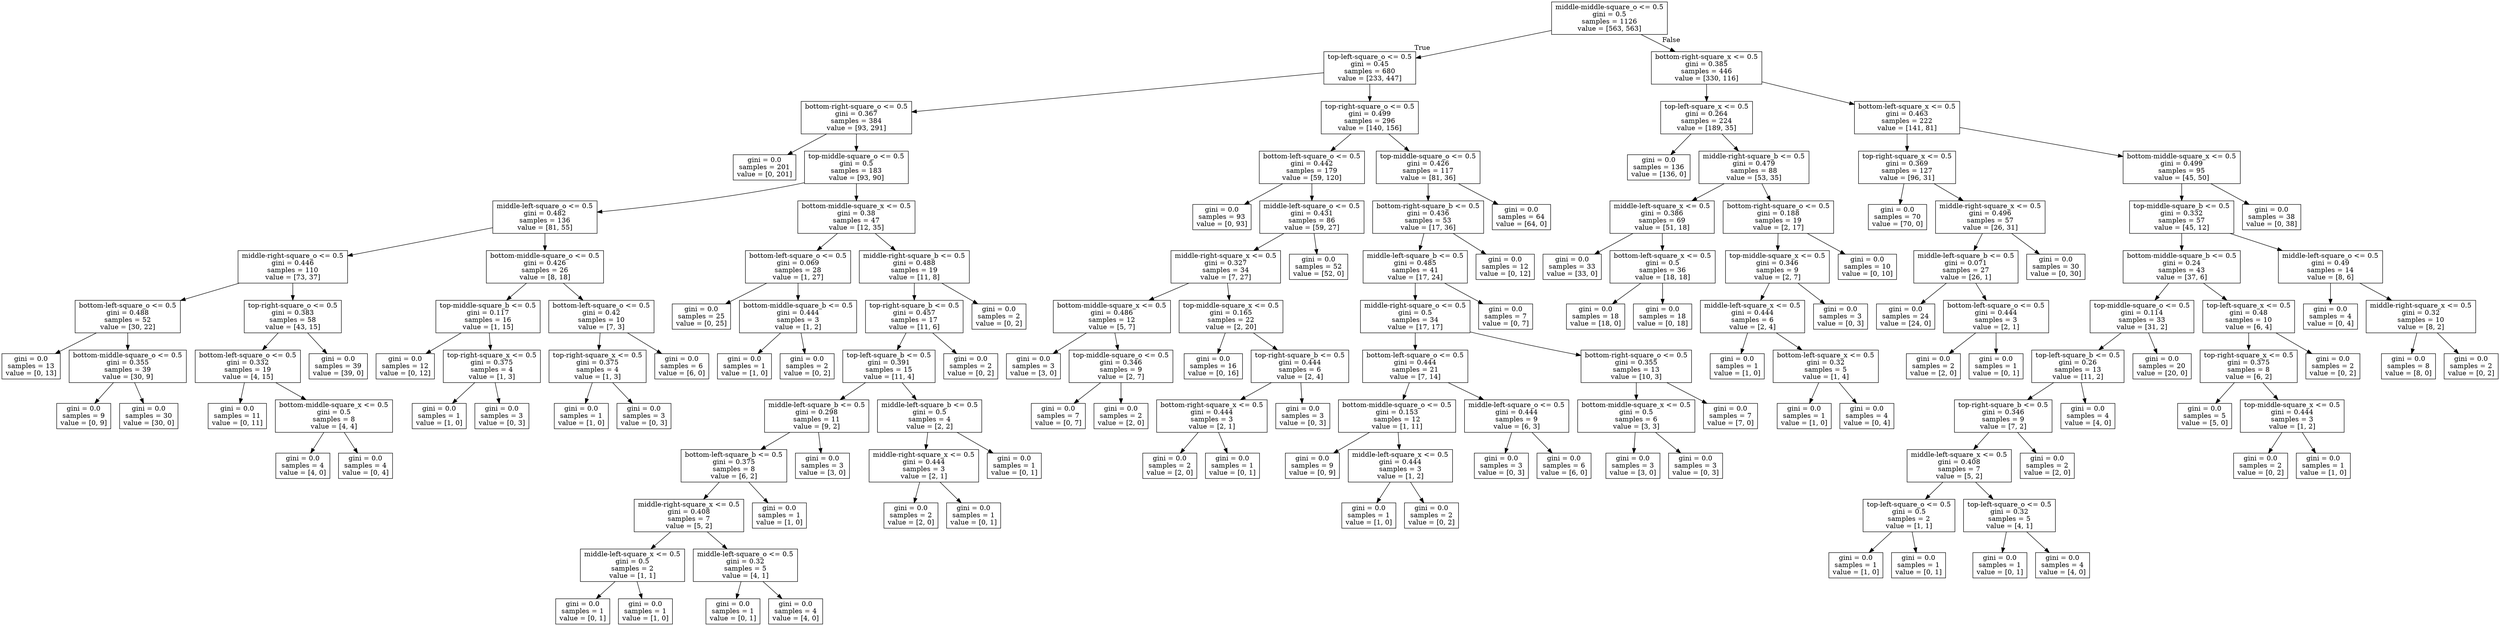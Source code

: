digraph Tree {
node [shape=box] ;
0 [label="middle-middle-square_o <= 0.5\ngini = 0.5\nsamples = 1126\nvalue = [563, 563]"] ;
1 [label="top-left-square_o <= 0.5\ngini = 0.45\nsamples = 680\nvalue = [233, 447]"] ;
0 -> 1 [labeldistance=2.5, labelangle=45, headlabel="True"] ;
2 [label="bottom-right-square_o <= 0.5\ngini = 0.367\nsamples = 384\nvalue = [93, 291]"] ;
1 -> 2 ;
3 [label="gini = 0.0\nsamples = 201\nvalue = [0, 201]"] ;
2 -> 3 ;
4 [label="top-middle-square_o <= 0.5\ngini = 0.5\nsamples = 183\nvalue = [93, 90]"] ;
2 -> 4 ;
5 [label="middle-left-square_o <= 0.5\ngini = 0.482\nsamples = 136\nvalue = [81, 55]"] ;
4 -> 5 ;
6 [label="middle-right-square_o <= 0.5\ngini = 0.446\nsamples = 110\nvalue = [73, 37]"] ;
5 -> 6 ;
7 [label="bottom-left-square_o <= 0.5\ngini = 0.488\nsamples = 52\nvalue = [30, 22]"] ;
6 -> 7 ;
8 [label="gini = 0.0\nsamples = 13\nvalue = [0, 13]"] ;
7 -> 8 ;
9 [label="bottom-middle-square_o <= 0.5\ngini = 0.355\nsamples = 39\nvalue = [30, 9]"] ;
7 -> 9 ;
10 [label="gini = 0.0\nsamples = 9\nvalue = [0, 9]"] ;
9 -> 10 ;
11 [label="gini = 0.0\nsamples = 30\nvalue = [30, 0]"] ;
9 -> 11 ;
12 [label="top-right-square_o <= 0.5\ngini = 0.383\nsamples = 58\nvalue = [43, 15]"] ;
6 -> 12 ;
13 [label="bottom-left-square_o <= 0.5\ngini = 0.332\nsamples = 19\nvalue = [4, 15]"] ;
12 -> 13 ;
14 [label="gini = 0.0\nsamples = 11\nvalue = [0, 11]"] ;
13 -> 14 ;
15 [label="bottom-middle-square_x <= 0.5\ngini = 0.5\nsamples = 8\nvalue = [4, 4]"] ;
13 -> 15 ;
16 [label="gini = 0.0\nsamples = 4\nvalue = [4, 0]"] ;
15 -> 16 ;
17 [label="gini = 0.0\nsamples = 4\nvalue = [0, 4]"] ;
15 -> 17 ;
18 [label="gini = 0.0\nsamples = 39\nvalue = [39, 0]"] ;
12 -> 18 ;
19 [label="bottom-middle-square_o <= 0.5\ngini = 0.426\nsamples = 26\nvalue = [8, 18]"] ;
5 -> 19 ;
20 [label="top-middle-square_b <= 0.5\ngini = 0.117\nsamples = 16\nvalue = [1, 15]"] ;
19 -> 20 ;
21 [label="gini = 0.0\nsamples = 12\nvalue = [0, 12]"] ;
20 -> 21 ;
22 [label="top-right-square_x <= 0.5\ngini = 0.375\nsamples = 4\nvalue = [1, 3]"] ;
20 -> 22 ;
23 [label="gini = 0.0\nsamples = 1\nvalue = [1, 0]"] ;
22 -> 23 ;
24 [label="gini = 0.0\nsamples = 3\nvalue = [0, 3]"] ;
22 -> 24 ;
25 [label="bottom-left-square_o <= 0.5\ngini = 0.42\nsamples = 10\nvalue = [7, 3]"] ;
19 -> 25 ;
26 [label="top-right-square_x <= 0.5\ngini = 0.375\nsamples = 4\nvalue = [1, 3]"] ;
25 -> 26 ;
27 [label="gini = 0.0\nsamples = 1\nvalue = [1, 0]"] ;
26 -> 27 ;
28 [label="gini = 0.0\nsamples = 3\nvalue = [0, 3]"] ;
26 -> 28 ;
29 [label="gini = 0.0\nsamples = 6\nvalue = [6, 0]"] ;
25 -> 29 ;
30 [label="bottom-middle-square_x <= 0.5\ngini = 0.38\nsamples = 47\nvalue = [12, 35]"] ;
4 -> 30 ;
31 [label="bottom-left-square_o <= 0.5\ngini = 0.069\nsamples = 28\nvalue = [1, 27]"] ;
30 -> 31 ;
32 [label="gini = 0.0\nsamples = 25\nvalue = [0, 25]"] ;
31 -> 32 ;
33 [label="bottom-middle-square_b <= 0.5\ngini = 0.444\nsamples = 3\nvalue = [1, 2]"] ;
31 -> 33 ;
34 [label="gini = 0.0\nsamples = 1\nvalue = [1, 0]"] ;
33 -> 34 ;
35 [label="gini = 0.0\nsamples = 2\nvalue = [0, 2]"] ;
33 -> 35 ;
36 [label="middle-right-square_b <= 0.5\ngini = 0.488\nsamples = 19\nvalue = [11, 8]"] ;
30 -> 36 ;
37 [label="top-right-square_b <= 0.5\ngini = 0.457\nsamples = 17\nvalue = [11, 6]"] ;
36 -> 37 ;
38 [label="top-left-square_b <= 0.5\ngini = 0.391\nsamples = 15\nvalue = [11, 4]"] ;
37 -> 38 ;
39 [label="middle-left-square_b <= 0.5\ngini = 0.298\nsamples = 11\nvalue = [9, 2]"] ;
38 -> 39 ;
40 [label="bottom-left-square_b <= 0.5\ngini = 0.375\nsamples = 8\nvalue = [6, 2]"] ;
39 -> 40 ;
41 [label="middle-right-square_x <= 0.5\ngini = 0.408\nsamples = 7\nvalue = [5, 2]"] ;
40 -> 41 ;
42 [label="middle-left-square_x <= 0.5\ngini = 0.5\nsamples = 2\nvalue = [1, 1]"] ;
41 -> 42 ;
43 [label="gini = 0.0\nsamples = 1\nvalue = [0, 1]"] ;
42 -> 43 ;
44 [label="gini = 0.0\nsamples = 1\nvalue = [1, 0]"] ;
42 -> 44 ;
45 [label="middle-left-square_o <= 0.5\ngini = 0.32\nsamples = 5\nvalue = [4, 1]"] ;
41 -> 45 ;
46 [label="gini = 0.0\nsamples = 1\nvalue = [0, 1]"] ;
45 -> 46 ;
47 [label="gini = 0.0\nsamples = 4\nvalue = [4, 0]"] ;
45 -> 47 ;
48 [label="gini = 0.0\nsamples = 1\nvalue = [1, 0]"] ;
40 -> 48 ;
49 [label="gini = 0.0\nsamples = 3\nvalue = [3, 0]"] ;
39 -> 49 ;
50 [label="middle-left-square_b <= 0.5\ngini = 0.5\nsamples = 4\nvalue = [2, 2]"] ;
38 -> 50 ;
51 [label="middle-right-square_x <= 0.5\ngini = 0.444\nsamples = 3\nvalue = [2, 1]"] ;
50 -> 51 ;
52 [label="gini = 0.0\nsamples = 2\nvalue = [2, 0]"] ;
51 -> 52 ;
53 [label="gini = 0.0\nsamples = 1\nvalue = [0, 1]"] ;
51 -> 53 ;
54 [label="gini = 0.0\nsamples = 1\nvalue = [0, 1]"] ;
50 -> 54 ;
55 [label="gini = 0.0\nsamples = 2\nvalue = [0, 2]"] ;
37 -> 55 ;
56 [label="gini = 0.0\nsamples = 2\nvalue = [0, 2]"] ;
36 -> 56 ;
57 [label="top-right-square_o <= 0.5\ngini = 0.499\nsamples = 296\nvalue = [140, 156]"] ;
1 -> 57 ;
58 [label="bottom-left-square_o <= 0.5\ngini = 0.442\nsamples = 179\nvalue = [59, 120]"] ;
57 -> 58 ;
59 [label="gini = 0.0\nsamples = 93\nvalue = [0, 93]"] ;
58 -> 59 ;
60 [label="middle-left-square_o <= 0.5\ngini = 0.431\nsamples = 86\nvalue = [59, 27]"] ;
58 -> 60 ;
61 [label="middle-right-square_x <= 0.5\ngini = 0.327\nsamples = 34\nvalue = [7, 27]"] ;
60 -> 61 ;
62 [label="bottom-middle-square_x <= 0.5\ngini = 0.486\nsamples = 12\nvalue = [5, 7]"] ;
61 -> 62 ;
63 [label="gini = 0.0\nsamples = 3\nvalue = [3, 0]"] ;
62 -> 63 ;
64 [label="top-middle-square_o <= 0.5\ngini = 0.346\nsamples = 9\nvalue = [2, 7]"] ;
62 -> 64 ;
65 [label="gini = 0.0\nsamples = 7\nvalue = [0, 7]"] ;
64 -> 65 ;
66 [label="gini = 0.0\nsamples = 2\nvalue = [2, 0]"] ;
64 -> 66 ;
67 [label="top-middle-square_x <= 0.5\ngini = 0.165\nsamples = 22\nvalue = [2, 20]"] ;
61 -> 67 ;
68 [label="gini = 0.0\nsamples = 16\nvalue = [0, 16]"] ;
67 -> 68 ;
69 [label="top-right-square_b <= 0.5\ngini = 0.444\nsamples = 6\nvalue = [2, 4]"] ;
67 -> 69 ;
70 [label="bottom-right-square_x <= 0.5\ngini = 0.444\nsamples = 3\nvalue = [2, 1]"] ;
69 -> 70 ;
71 [label="gini = 0.0\nsamples = 2\nvalue = [2, 0]"] ;
70 -> 71 ;
72 [label="gini = 0.0\nsamples = 1\nvalue = [0, 1]"] ;
70 -> 72 ;
73 [label="gini = 0.0\nsamples = 3\nvalue = [0, 3]"] ;
69 -> 73 ;
74 [label="gini = 0.0\nsamples = 52\nvalue = [52, 0]"] ;
60 -> 74 ;
75 [label="top-middle-square_o <= 0.5\ngini = 0.426\nsamples = 117\nvalue = [81, 36]"] ;
57 -> 75 ;
76 [label="bottom-right-square_b <= 0.5\ngini = 0.436\nsamples = 53\nvalue = [17, 36]"] ;
75 -> 76 ;
77 [label="middle-left-square_b <= 0.5\ngini = 0.485\nsamples = 41\nvalue = [17, 24]"] ;
76 -> 77 ;
78 [label="middle-right-square_o <= 0.5\ngini = 0.5\nsamples = 34\nvalue = [17, 17]"] ;
77 -> 78 ;
79 [label="bottom-left-square_o <= 0.5\ngini = 0.444\nsamples = 21\nvalue = [7, 14]"] ;
78 -> 79 ;
80 [label="bottom-middle-square_o <= 0.5\ngini = 0.153\nsamples = 12\nvalue = [1, 11]"] ;
79 -> 80 ;
81 [label="gini = 0.0\nsamples = 9\nvalue = [0, 9]"] ;
80 -> 81 ;
82 [label="middle-left-square_x <= 0.5\ngini = 0.444\nsamples = 3\nvalue = [1, 2]"] ;
80 -> 82 ;
83 [label="gini = 0.0\nsamples = 1\nvalue = [1, 0]"] ;
82 -> 83 ;
84 [label="gini = 0.0\nsamples = 2\nvalue = [0, 2]"] ;
82 -> 84 ;
85 [label="middle-left-square_o <= 0.5\ngini = 0.444\nsamples = 9\nvalue = [6, 3]"] ;
79 -> 85 ;
86 [label="gini = 0.0\nsamples = 3\nvalue = [0, 3]"] ;
85 -> 86 ;
87 [label="gini = 0.0\nsamples = 6\nvalue = [6, 0]"] ;
85 -> 87 ;
88 [label="bottom-right-square_o <= 0.5\ngini = 0.355\nsamples = 13\nvalue = [10, 3]"] ;
78 -> 88 ;
89 [label="bottom-middle-square_x <= 0.5\ngini = 0.5\nsamples = 6\nvalue = [3, 3]"] ;
88 -> 89 ;
90 [label="gini = 0.0\nsamples = 3\nvalue = [3, 0]"] ;
89 -> 90 ;
91 [label="gini = 0.0\nsamples = 3\nvalue = [0, 3]"] ;
89 -> 91 ;
92 [label="gini = 0.0\nsamples = 7\nvalue = [7, 0]"] ;
88 -> 92 ;
93 [label="gini = 0.0\nsamples = 7\nvalue = [0, 7]"] ;
77 -> 93 ;
94 [label="gini = 0.0\nsamples = 12\nvalue = [0, 12]"] ;
76 -> 94 ;
95 [label="gini = 0.0\nsamples = 64\nvalue = [64, 0]"] ;
75 -> 95 ;
96 [label="bottom-right-square_x <= 0.5\ngini = 0.385\nsamples = 446\nvalue = [330, 116]"] ;
0 -> 96 [labeldistance=2.5, labelangle=-45, headlabel="False"] ;
97 [label="top-left-square_x <= 0.5\ngini = 0.264\nsamples = 224\nvalue = [189, 35]"] ;
96 -> 97 ;
98 [label="gini = 0.0\nsamples = 136\nvalue = [136, 0]"] ;
97 -> 98 ;
99 [label="middle-right-square_b <= 0.5\ngini = 0.479\nsamples = 88\nvalue = [53, 35]"] ;
97 -> 99 ;
100 [label="middle-left-square_x <= 0.5\ngini = 0.386\nsamples = 69\nvalue = [51, 18]"] ;
99 -> 100 ;
101 [label="gini = 0.0\nsamples = 33\nvalue = [33, 0]"] ;
100 -> 101 ;
102 [label="bottom-left-square_x <= 0.5\ngini = 0.5\nsamples = 36\nvalue = [18, 18]"] ;
100 -> 102 ;
103 [label="gini = 0.0\nsamples = 18\nvalue = [18, 0]"] ;
102 -> 103 ;
104 [label="gini = 0.0\nsamples = 18\nvalue = [0, 18]"] ;
102 -> 104 ;
105 [label="bottom-right-square_o <= 0.5\ngini = 0.188\nsamples = 19\nvalue = [2, 17]"] ;
99 -> 105 ;
106 [label="top-middle-square_x <= 0.5\ngini = 0.346\nsamples = 9\nvalue = [2, 7]"] ;
105 -> 106 ;
107 [label="middle-left-square_x <= 0.5\ngini = 0.444\nsamples = 6\nvalue = [2, 4]"] ;
106 -> 107 ;
108 [label="gini = 0.0\nsamples = 1\nvalue = [1, 0]"] ;
107 -> 108 ;
109 [label="bottom-left-square_x <= 0.5\ngini = 0.32\nsamples = 5\nvalue = [1, 4]"] ;
107 -> 109 ;
110 [label="gini = 0.0\nsamples = 1\nvalue = [1, 0]"] ;
109 -> 110 ;
111 [label="gini = 0.0\nsamples = 4\nvalue = [0, 4]"] ;
109 -> 111 ;
112 [label="gini = 0.0\nsamples = 3\nvalue = [0, 3]"] ;
106 -> 112 ;
113 [label="gini = 0.0\nsamples = 10\nvalue = [0, 10]"] ;
105 -> 113 ;
114 [label="bottom-left-square_x <= 0.5\ngini = 0.463\nsamples = 222\nvalue = [141, 81]"] ;
96 -> 114 ;
115 [label="top-right-square_x <= 0.5\ngini = 0.369\nsamples = 127\nvalue = [96, 31]"] ;
114 -> 115 ;
116 [label="gini = 0.0\nsamples = 70\nvalue = [70, 0]"] ;
115 -> 116 ;
117 [label="middle-right-square_x <= 0.5\ngini = 0.496\nsamples = 57\nvalue = [26, 31]"] ;
115 -> 117 ;
118 [label="middle-left-square_b <= 0.5\ngini = 0.071\nsamples = 27\nvalue = [26, 1]"] ;
117 -> 118 ;
119 [label="gini = 0.0\nsamples = 24\nvalue = [24, 0]"] ;
118 -> 119 ;
120 [label="bottom-left-square_o <= 0.5\ngini = 0.444\nsamples = 3\nvalue = [2, 1]"] ;
118 -> 120 ;
121 [label="gini = 0.0\nsamples = 2\nvalue = [2, 0]"] ;
120 -> 121 ;
122 [label="gini = 0.0\nsamples = 1\nvalue = [0, 1]"] ;
120 -> 122 ;
123 [label="gini = 0.0\nsamples = 30\nvalue = [0, 30]"] ;
117 -> 123 ;
124 [label="bottom-middle-square_x <= 0.5\ngini = 0.499\nsamples = 95\nvalue = [45, 50]"] ;
114 -> 124 ;
125 [label="top-middle-square_b <= 0.5\ngini = 0.332\nsamples = 57\nvalue = [45, 12]"] ;
124 -> 125 ;
126 [label="bottom-middle-square_b <= 0.5\ngini = 0.24\nsamples = 43\nvalue = [37, 6]"] ;
125 -> 126 ;
127 [label="top-middle-square_o <= 0.5\ngini = 0.114\nsamples = 33\nvalue = [31, 2]"] ;
126 -> 127 ;
128 [label="top-left-square_b <= 0.5\ngini = 0.26\nsamples = 13\nvalue = [11, 2]"] ;
127 -> 128 ;
129 [label="top-right-square_b <= 0.5\ngini = 0.346\nsamples = 9\nvalue = [7, 2]"] ;
128 -> 129 ;
130 [label="middle-left-square_x <= 0.5\ngini = 0.408\nsamples = 7\nvalue = [5, 2]"] ;
129 -> 130 ;
131 [label="top-left-square_o <= 0.5\ngini = 0.5\nsamples = 2\nvalue = [1, 1]"] ;
130 -> 131 ;
132 [label="gini = 0.0\nsamples = 1\nvalue = [1, 0]"] ;
131 -> 132 ;
133 [label="gini = 0.0\nsamples = 1\nvalue = [0, 1]"] ;
131 -> 133 ;
134 [label="top-left-square_o <= 0.5\ngini = 0.32\nsamples = 5\nvalue = [4, 1]"] ;
130 -> 134 ;
135 [label="gini = 0.0\nsamples = 1\nvalue = [0, 1]"] ;
134 -> 135 ;
136 [label="gini = 0.0\nsamples = 4\nvalue = [4, 0]"] ;
134 -> 136 ;
137 [label="gini = 0.0\nsamples = 2\nvalue = [2, 0]"] ;
129 -> 137 ;
138 [label="gini = 0.0\nsamples = 4\nvalue = [4, 0]"] ;
128 -> 138 ;
139 [label="gini = 0.0\nsamples = 20\nvalue = [20, 0]"] ;
127 -> 139 ;
140 [label="top-left-square_x <= 0.5\ngini = 0.48\nsamples = 10\nvalue = [6, 4]"] ;
126 -> 140 ;
141 [label="top-right-square_x <= 0.5\ngini = 0.375\nsamples = 8\nvalue = [6, 2]"] ;
140 -> 141 ;
142 [label="gini = 0.0\nsamples = 5\nvalue = [5, 0]"] ;
141 -> 142 ;
143 [label="top-middle-square_x <= 0.5\ngini = 0.444\nsamples = 3\nvalue = [1, 2]"] ;
141 -> 143 ;
144 [label="gini = 0.0\nsamples = 2\nvalue = [0, 2]"] ;
143 -> 144 ;
145 [label="gini = 0.0\nsamples = 1\nvalue = [1, 0]"] ;
143 -> 145 ;
146 [label="gini = 0.0\nsamples = 2\nvalue = [0, 2]"] ;
140 -> 146 ;
147 [label="middle-left-square_o <= 0.5\ngini = 0.49\nsamples = 14\nvalue = [8, 6]"] ;
125 -> 147 ;
148 [label="gini = 0.0\nsamples = 4\nvalue = [0, 4]"] ;
147 -> 148 ;
149 [label="middle-right-square_x <= 0.5\ngini = 0.32\nsamples = 10\nvalue = [8, 2]"] ;
147 -> 149 ;
150 [label="gini = 0.0\nsamples = 8\nvalue = [8, 0]"] ;
149 -> 150 ;
151 [label="gini = 0.0\nsamples = 2\nvalue = [0, 2]"] ;
149 -> 151 ;
152 [label="gini = 0.0\nsamples = 38\nvalue = [0, 38]"] ;
124 -> 152 ;
}